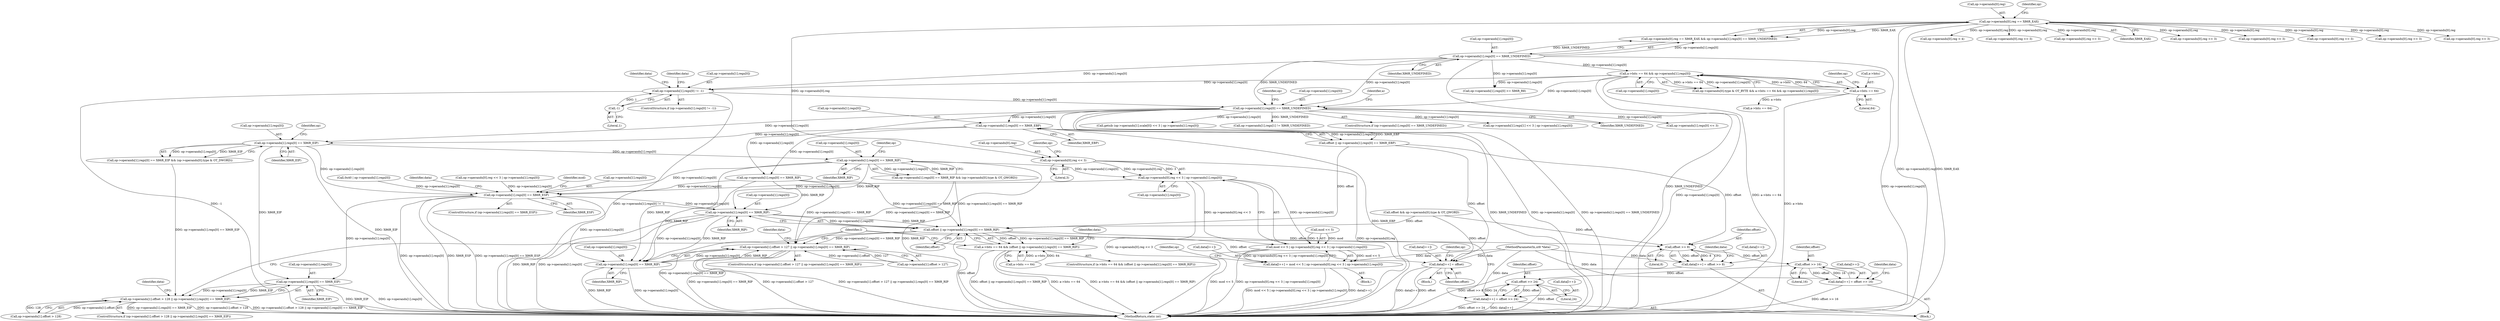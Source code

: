 digraph "0_radare2_f17bfd9f1da05f30f23a4dd05e9d2363e1406948@API" {
"1003043" [label="(Call,op->operands[0].reg << 3 | op->operands[1].regs[0])"];
"1003044" [label="(Call,op->operands[0].reg << 3)"];
"1002031" [label="(Call,op->operands[0].reg == X86R_EAX)"];
"1003005" [label="(Call,op->operands[1].regs[0] == X86R_RIP)"];
"1002975" [label="(Call,op->operands[1].regs[0] == X86R_EIP)"];
"1002833" [label="(Call,op->operands[1].regs[0] == X86R_EBP)"];
"1002537" [label="(Call,op->operands[1].regs[0] == X86R_UNDEFINED)"];
"1002172" [label="(Call,a->bits == 64 && op->operands[1].regs[0])"];
"1002173" [label="(Call,a->bits == 64)"];
"1002040" [label="(Call,op->operands[1].regs[0] == X86R_UNDEFINED)"];
"1002384" [label="(Call,op->operands[1].regs[0] != -1)"];
"1002394" [label="(Call,-1)"];
"1003039" [label="(Call,mod << 5 | op->operands[0].reg << 3 | op->operands[1].regs[0])"];
"1003034" [label="(Call,data[l++] = mod << 5 | op->operands[0].reg << 3 | op->operands[1].regs[0])"];
"1003063" [label="(Call,op->operands[1].regs[0] == X86R_ESP)"];
"1003103" [label="(Call,op->operands[1].regs[0] == X86R_EIP)"];
"1003093" [label="(Call,op->operands[1].offset > 128 || op->operands[1].regs[0] == X86R_EIP)"];
"1003149" [label="(Call,op->operands[1].regs[0] == X86R_RIP)"];
"1003147" [label="(Call,offset || op->operands[1].regs[0] == X86R_RIP)"];
"1003141" [label="(Call,a->bits == 64 && (offset || op->operands[1].regs[0] == X86R_RIP))"];
"1003161" [label="(Call,data[l++] = offset)"];
"1003168" [label="(Call,op->operands[1].offset > 127 || op->operands[1].regs[0] == X86R_RIP)"];
"1003195" [label="(Call,offset >> 8)"];
"1003190" [label="(Call,data[l++] = offset >> 8)"];
"1003203" [label="(Call,offset >> 16)"];
"1003198" [label="(Call,data[l++] = offset >> 16)"];
"1003211" [label="(Call,offset >> 24)"];
"1003206" [label="(Call,data[l++] = offset >> 24)"];
"1003178" [label="(Call,op->operands[1].regs[0] == X86R_RIP)"];
"1003052" [label="(Literal,3)"];
"1002041" [label="(Call,op->operands[1].regs[0])"];
"1003211" [label="(Call,offset >> 24)"];
"1002032" [label="(Call,op->operands[0].reg)"];
"1003150" [label="(Call,op->operands[1].regs[0])"];
"1003161" [label="(Call,data[l++] = offset)"];
"1003166" [label="(Identifier,offset)"];
"1002831" [label="(Call,offset || op->operands[1].regs[0] == X86R_EBP)"];
"1002045" [label="(Identifier,op)"];
"1002634" [label="(Identifier,op)"];
"1002405" [label="(Identifier,data)"];
"1002920" [label="(Call,op->operands[0].reg << 3 | op->operands[1].regs[0])"];
"1003207" [label="(Call,data[l++])"];
"1003045" [label="(Call,op->operands[0].reg)"];
"1003208" [label="(Identifier,data)"];
"1002354" [label="(Call,a->bits == 64)"];
"1002201" [label="(Call,op->operands[0].reg < 4)"];
"1003005" [label="(Call,op->operands[1].regs[0] == X86R_RIP)"];
"1003034" [label="(Call,data[l++] = mod << 5 | op->operands[0].reg << 3 | op->operands[1].regs[0])"];
"1003093" [label="(Call,op->operands[1].offset > 128 || op->operands[1].regs[0] == X86R_EIP)"];
"1003043" [label="(Call,op->operands[0].reg << 3 | op->operands[1].regs[0])"];
"1002714" [label="(Call,getsib (op->operands[1].scale[0]) << 3 | op->operands[1].regs[0])"];
"1003189" [label="(Block,)"];
"1002537" [label="(Call,op->operands[1].regs[0] == X86R_UNDEFINED)"];
"1003083" [label="(Identifier,mod)"];
"1002538" [label="(Call,op->operands[1].regs[0])"];
"1002178" [label="(Call,op->operands[1].regs[0])"];
"1002843" [label="(Identifier,X86R_EBP)"];
"1003199" [label="(Call,data[l++])"];
"1003033" [label="(Block,)"];
"1003068" [label="(Identifier,op)"];
"1002229" [label="(Call,op->operands[0].reg << 3)"];
"1003149" [label="(Call,op->operands[1].regs[0] == X86R_RIP)"];
"1003159" [label="(Identifier,X86R_RIP)"];
"1003216" [label="(MethodReturn,static int)"];
"1003160" [label="(Block,)"];
"1002774" [label="(Call,op->operands[1].regs[1] != X86R_UNDEFINED)"];
"1002383" [label="(ControlStructure,if (op->operands[1].regs[0] != -1))"];
"1002172" [label="(Call,a->bits == 64 && op->operands[1].regs[0])"];
"1002394" [label="(Call,-1)"];
"1002536" [label="(ControlStructure,if (op->operands[1].regs[0] == X86R_UNDEFINED))"];
"1003197" [label="(Literal,8)"];
"1003073" [label="(Identifier,X86R_ESP)"];
"1002882" [label="(Call,op->operands[1].regs[0] == X86R_RIP)"];
"1002807" [label="(Call,op->operands[1].regs[1] << 3 | op->operands[1].regs[0])"];
"1002040" [label="(Call,op->operands[1].regs[0] == X86R_UNDEFINED)"];
"1003167" [label="(ControlStructure,if (op->operands[1].offset > 127 || op->operands[1].regs[0] == X86R_RIP))"];
"1003168" [label="(Call,op->operands[1].offset > 127 || op->operands[1].regs[0] == X86R_RIP)"];
"1002182" [label="(Identifier,op)"];
"1002975" [label="(Call,op->operands[1].regs[0] == X86R_EIP)"];
"1003104" [label="(Call,op->operands[1].regs[0])"];
"1002547" [label="(Identifier,X86R_UNDEFINED)"];
"1003212" [label="(Identifier,offset)"];
"1003039" [label="(Call,mod << 5 | op->operands[0].reg << 3 | op->operands[1].regs[0])"];
"1003205" [label="(Literal,16)"];
"1003062" [label="(ControlStructure,if (op->operands[1].regs[0] == X86R_ESP))"];
"1003142" [label="(Call,a->bits == 64)"];
"1002385" [label="(Call,op->operands[1].regs[0])"];
"1003192" [label="(Identifier,data)"];
"1003020" [label="(Identifier,op)"];
"1003190" [label="(Call,data[l++] = offset >> 8)"];
"1003198" [label="(Call,data[l++] = offset >> 16)"];
"1002030" [label="(Call,op->operands[0].reg == X86R_EAX && op->operands[1].regs[0] == X86R_UNDEFINED)"];
"1003015" [label="(Identifier,X86R_RIP)"];
"1002990" [label="(Identifier,op)"];
"1000104" [label="(MethodParameterIn,ut8 *data)"];
"1002552" [label="(Identifier,a)"];
"1002562" [label="(Call,op->operands[0].reg << 3)"];
"1002031" [label="(Call,op->operands[0].reg == X86R_EAX)"];
"1002173" [label="(Call,a->bits == 64)"];
"1002039" [label="(Identifier,X86R_EAX)"];
"1003162" [label="(Call,data[l++])"];
"1002190" [label="(Call,op->operands[1].regs[0] >= X86R_R8)"];
"1003064" [label="(Call,op->operands[1].regs[0])"];
"1002946" [label="(Call,0x40 | op->operands[1].regs[0])"];
"1002834" [label="(Call,op->operands[1].regs[0])"];
"1002399" [label="(Identifier,data)"];
"1003103" [label="(Call,op->operands[1].regs[0] == X86R_EIP)"];
"1002974" [label="(Call,op->operands[1].regs[0] == X86R_EIP && (op->operands[0].type & OT_DWORD))"];
"1003203" [label="(Call,offset >> 16)"];
"1003147" [label="(Call,offset || op->operands[1].regs[0] == X86R_RIP)"];
"1003035" [label="(Call,data[l++])"];
"1003200" [label="(Identifier,data)"];
"1003141" [label="(Call,a->bits == 64 && (offset || op->operands[1].regs[0] == X86R_RIP))"];
"1003117" [label="(Identifier,data)"];
"1003179" [label="(Call,op->operands[1].regs[0])"];
"1002921" [label="(Call,op->operands[0].reg << 3)"];
"1002985" [label="(Identifier,X86R_EIP)"];
"1002174" [label="(Call,a->bits)"];
"1003188" [label="(Identifier,X86R_RIP)"];
"1002162" [label="(Call,op->operands[0].type & OT_BYTE && a->bits == 64 && op->operands[1].regs[0])"];
"1002050" [label="(Identifier,X86R_UNDEFINED)"];
"1003006" [label="(Call,op->operands[1].regs[0])"];
"1003178" [label="(Call,op->operands[1].regs[0] == X86R_RIP)"];
"1003057" [label="(Identifier,op)"];
"1003004" [label="(Call,op->operands[1].regs[0] == X86R_RIP && (op->operands[0].type & OT_QWORD))"];
"1002311" [label="(Call,op->operands[0].reg << 3)"];
"1002833" [label="(Call,op->operands[1].regs[0] == X86R_EBP)"];
"1002695" [label="(Call,op->operands[1].regs[0] << 3)"];
"1003053" [label="(Call,op->operands[1].regs[0])"];
"1003140" [label="(ControlStructure,if (a->bits == 64 && (offset || op->operands[1].regs[0] == X86R_RIP)))"];
"1003040" [label="(Call,mod << 5)"];
"1003215" [label="(Identifier,l)"];
"1002177" [label="(Literal,64)"];
"1003196" [label="(Identifier,offset)"];
"1003163" [label="(Identifier,data)"];
"1003206" [label="(Call,data[l++] = offset >> 24)"];
"1003213" [label="(Literal,24)"];
"1002395" [label="(Literal,1)"];
"1003204" [label="(Identifier,offset)"];
"1003044" [label="(Call,op->operands[0].reg << 3)"];
"1002586" [label="(Call,op->operands[0].reg << 3)"];
"1002976" [label="(Call,op->operands[1].regs[0])"];
"1003173" [label="(Identifier,op)"];
"1002869" [label="(Call,offset && op->operands[0].type & OT_QWORD)"];
"1003191" [label="(Call,data[l++])"];
"1003063" [label="(Call,op->operands[1].regs[0] == X86R_ESP)"];
"1002647" [label="(Call,op->operands[0].reg << 3)"];
"1003077" [label="(Identifier,data)"];
"1003113" [label="(Identifier,X86R_EIP)"];
"1003094" [label="(Call,op->operands[1].offset > 128)"];
"1002792" [label="(Call,op->operands[0].reg << 3)"];
"1003148" [label="(Identifier,offset)"];
"1003169" [label="(Call,op->operands[1].offset > 127)"];
"1002384" [label="(Call,op->operands[1].regs[0] != -1)"];
"1003092" [label="(ControlStructure,if (op->operands[1].offset > 128 || op->operands[1].regs[0] == X86R_EIP))"];
"1003195" [label="(Call,offset >> 8)"];
"1003043" -> "1003039"  [label="AST: "];
"1003043" -> "1003053"  [label="CFG: "];
"1003044" -> "1003043"  [label="AST: "];
"1003053" -> "1003043"  [label="AST: "];
"1003039" -> "1003043"  [label="CFG: "];
"1003043" -> "1003216"  [label="DDG: op->operands[0].reg << 3"];
"1003043" -> "1003039"  [label="DDG: op->operands[0].reg << 3"];
"1003043" -> "1003039"  [label="DDG: op->operands[1].regs[0]"];
"1003044" -> "1003043"  [label="DDG: op->operands[0].reg"];
"1003044" -> "1003043"  [label="DDG: 3"];
"1003005" -> "1003043"  [label="DDG: op->operands[1].regs[0]"];
"1003043" -> "1003063"  [label="DDG: op->operands[1].regs[0]"];
"1003044" -> "1003052"  [label="CFG: "];
"1003045" -> "1003044"  [label="AST: "];
"1003052" -> "1003044"  [label="AST: "];
"1003057" -> "1003044"  [label="CFG: "];
"1003044" -> "1003216"  [label="DDG: op->operands[0].reg"];
"1002031" -> "1003044"  [label="DDG: op->operands[0].reg"];
"1002031" -> "1002030"  [label="AST: "];
"1002031" -> "1002039"  [label="CFG: "];
"1002032" -> "1002031"  [label="AST: "];
"1002039" -> "1002031"  [label="AST: "];
"1002045" -> "1002031"  [label="CFG: "];
"1002030" -> "1002031"  [label="CFG: "];
"1002031" -> "1003216"  [label="DDG: op->operands[0].reg"];
"1002031" -> "1003216"  [label="DDG: X86R_EAX"];
"1002031" -> "1002030"  [label="DDG: op->operands[0].reg"];
"1002031" -> "1002030"  [label="DDG: X86R_EAX"];
"1002031" -> "1002201"  [label="DDG: op->operands[0].reg"];
"1002031" -> "1002229"  [label="DDG: op->operands[0].reg"];
"1002031" -> "1002311"  [label="DDG: op->operands[0].reg"];
"1002031" -> "1002562"  [label="DDG: op->operands[0].reg"];
"1002031" -> "1002586"  [label="DDG: op->operands[0].reg"];
"1002031" -> "1002647"  [label="DDG: op->operands[0].reg"];
"1002031" -> "1002792"  [label="DDG: op->operands[0].reg"];
"1002031" -> "1002921"  [label="DDG: op->operands[0].reg"];
"1003005" -> "1003004"  [label="AST: "];
"1003005" -> "1003015"  [label="CFG: "];
"1003006" -> "1003005"  [label="AST: "];
"1003015" -> "1003005"  [label="AST: "];
"1003020" -> "1003005"  [label="CFG: "];
"1003004" -> "1003005"  [label="CFG: "];
"1003005" -> "1003216"  [label="DDG: X86R_RIP"];
"1003005" -> "1003004"  [label="DDG: op->operands[1].regs[0]"];
"1003005" -> "1003004"  [label="DDG: X86R_RIP"];
"1002975" -> "1003005"  [label="DDG: op->operands[1].regs[0]"];
"1003005" -> "1003063"  [label="DDG: op->operands[1].regs[0]"];
"1003005" -> "1003149"  [label="DDG: X86R_RIP"];
"1003005" -> "1003178"  [label="DDG: X86R_RIP"];
"1002975" -> "1002974"  [label="AST: "];
"1002975" -> "1002985"  [label="CFG: "];
"1002976" -> "1002975"  [label="AST: "];
"1002985" -> "1002975"  [label="AST: "];
"1002990" -> "1002975"  [label="CFG: "];
"1002974" -> "1002975"  [label="CFG: "];
"1002975" -> "1003216"  [label="DDG: X86R_EIP"];
"1002975" -> "1002974"  [label="DDG: op->operands[1].regs[0]"];
"1002975" -> "1002974"  [label="DDG: X86R_EIP"];
"1002833" -> "1002975"  [label="DDG: op->operands[1].regs[0]"];
"1002537" -> "1002975"  [label="DDG: op->operands[1].regs[0]"];
"1002975" -> "1003063"  [label="DDG: op->operands[1].regs[0]"];
"1002975" -> "1003103"  [label="DDG: X86R_EIP"];
"1002833" -> "1002831"  [label="AST: "];
"1002833" -> "1002843"  [label="CFG: "];
"1002834" -> "1002833"  [label="AST: "];
"1002843" -> "1002833"  [label="AST: "];
"1002831" -> "1002833"  [label="CFG: "];
"1002833" -> "1003216"  [label="DDG: X86R_EBP"];
"1002833" -> "1002831"  [label="DDG: op->operands[1].regs[0]"];
"1002833" -> "1002831"  [label="DDG: X86R_EBP"];
"1002537" -> "1002833"  [label="DDG: op->operands[1].regs[0]"];
"1002833" -> "1002882"  [label="DDG: op->operands[1].regs[0]"];
"1002537" -> "1002536"  [label="AST: "];
"1002537" -> "1002547"  [label="CFG: "];
"1002538" -> "1002537"  [label="AST: "];
"1002547" -> "1002537"  [label="AST: "];
"1002552" -> "1002537"  [label="CFG: "];
"1002634" -> "1002537"  [label="CFG: "];
"1002537" -> "1003216"  [label="DDG: op->operands[1].regs[0] == X86R_UNDEFINED"];
"1002537" -> "1003216"  [label="DDG: X86R_UNDEFINED"];
"1002537" -> "1003216"  [label="DDG: op->operands[1].regs[0]"];
"1002172" -> "1002537"  [label="DDG: op->operands[1].regs[0]"];
"1002040" -> "1002537"  [label="DDG: op->operands[1].regs[0]"];
"1002040" -> "1002537"  [label="DDG: X86R_UNDEFINED"];
"1002384" -> "1002537"  [label="DDG: op->operands[1].regs[0]"];
"1002537" -> "1002695"  [label="DDG: op->operands[1].regs[0]"];
"1002537" -> "1002714"  [label="DDG: op->operands[1].regs[0]"];
"1002537" -> "1002774"  [label="DDG: X86R_UNDEFINED"];
"1002537" -> "1002807"  [label="DDG: op->operands[1].regs[0]"];
"1002537" -> "1002882"  [label="DDG: op->operands[1].regs[0]"];
"1002172" -> "1002162"  [label="AST: "];
"1002172" -> "1002173"  [label="CFG: "];
"1002172" -> "1002178"  [label="CFG: "];
"1002173" -> "1002172"  [label="AST: "];
"1002178" -> "1002172"  [label="AST: "];
"1002162" -> "1002172"  [label="CFG: "];
"1002172" -> "1003216"  [label="DDG: op->operands[1].regs[0]"];
"1002172" -> "1003216"  [label="DDG: a->bits == 64"];
"1002172" -> "1002162"  [label="DDG: a->bits == 64"];
"1002172" -> "1002162"  [label="DDG: op->operands[1].regs[0]"];
"1002173" -> "1002172"  [label="DDG: a->bits"];
"1002173" -> "1002172"  [label="DDG: 64"];
"1002040" -> "1002172"  [label="DDG: op->operands[1].regs[0]"];
"1002172" -> "1002190"  [label="DDG: op->operands[1].regs[0]"];
"1002172" -> "1002384"  [label="DDG: op->operands[1].regs[0]"];
"1002173" -> "1002177"  [label="CFG: "];
"1002174" -> "1002173"  [label="AST: "];
"1002177" -> "1002173"  [label="AST: "];
"1002182" -> "1002173"  [label="CFG: "];
"1002173" -> "1003216"  [label="DDG: a->bits"];
"1002173" -> "1002354"  [label="DDG: a->bits"];
"1002040" -> "1002030"  [label="AST: "];
"1002040" -> "1002050"  [label="CFG: "];
"1002041" -> "1002040"  [label="AST: "];
"1002050" -> "1002040"  [label="AST: "];
"1002030" -> "1002040"  [label="CFG: "];
"1002040" -> "1003216"  [label="DDG: op->operands[1].regs[0]"];
"1002040" -> "1003216"  [label="DDG: X86R_UNDEFINED"];
"1002040" -> "1002030"  [label="DDG: op->operands[1].regs[0]"];
"1002040" -> "1002030"  [label="DDG: X86R_UNDEFINED"];
"1002040" -> "1002190"  [label="DDG: op->operands[1].regs[0]"];
"1002040" -> "1002384"  [label="DDG: op->operands[1].regs[0]"];
"1002384" -> "1002383"  [label="AST: "];
"1002384" -> "1002394"  [label="CFG: "];
"1002385" -> "1002384"  [label="AST: "];
"1002394" -> "1002384"  [label="AST: "];
"1002399" -> "1002384"  [label="CFG: "];
"1002405" -> "1002384"  [label="CFG: "];
"1002384" -> "1003216"  [label="DDG: -1"];
"1002384" -> "1003216"  [label="DDG: op->operands[1].regs[0] != -1"];
"1002394" -> "1002384"  [label="DDG: 1"];
"1002394" -> "1002395"  [label="CFG: "];
"1002395" -> "1002394"  [label="AST: "];
"1003039" -> "1003034"  [label="AST: "];
"1003040" -> "1003039"  [label="AST: "];
"1003034" -> "1003039"  [label="CFG: "];
"1003039" -> "1003216"  [label="DDG: mod << 5"];
"1003039" -> "1003216"  [label="DDG: op->operands[0].reg << 3 | op->operands[1].regs[0]"];
"1003039" -> "1003034"  [label="DDG: mod << 5"];
"1003039" -> "1003034"  [label="DDG: op->operands[0].reg << 3 | op->operands[1].regs[0]"];
"1003040" -> "1003039"  [label="DDG: mod"];
"1003040" -> "1003039"  [label="DDG: 5"];
"1003034" -> "1003033"  [label="AST: "];
"1003035" -> "1003034"  [label="AST: "];
"1003068" -> "1003034"  [label="CFG: "];
"1003034" -> "1003216"  [label="DDG: mod << 5 | op->operands[0].reg << 3 | op->operands[1].regs[0]"];
"1003034" -> "1003216"  [label="DDG: data[l++]"];
"1000104" -> "1003034"  [label="DDG: data"];
"1003063" -> "1003062"  [label="AST: "];
"1003063" -> "1003073"  [label="CFG: "];
"1003064" -> "1003063"  [label="AST: "];
"1003073" -> "1003063"  [label="AST: "];
"1003077" -> "1003063"  [label="CFG: "];
"1003083" -> "1003063"  [label="CFG: "];
"1003063" -> "1003216"  [label="DDG: op->operands[1].regs[0]"];
"1003063" -> "1003216"  [label="DDG: X86R_ESP"];
"1003063" -> "1003216"  [label="DDG: op->operands[1].regs[0] == X86R_ESP"];
"1002920" -> "1003063"  [label="DDG: op->operands[1].regs[0]"];
"1002946" -> "1003063"  [label="DDG: op->operands[1].regs[0]"];
"1002882" -> "1003063"  [label="DDG: op->operands[1].regs[0]"];
"1003063" -> "1003103"  [label="DDG: op->operands[1].regs[0]"];
"1003063" -> "1003149"  [label="DDG: op->operands[1].regs[0]"];
"1003063" -> "1003178"  [label="DDG: op->operands[1].regs[0]"];
"1003103" -> "1003093"  [label="AST: "];
"1003103" -> "1003113"  [label="CFG: "];
"1003104" -> "1003103"  [label="AST: "];
"1003113" -> "1003103"  [label="AST: "];
"1003093" -> "1003103"  [label="CFG: "];
"1003103" -> "1003216"  [label="DDG: op->operands[1].regs[0]"];
"1003103" -> "1003216"  [label="DDG: X86R_EIP"];
"1003103" -> "1003093"  [label="DDG: op->operands[1].regs[0]"];
"1003103" -> "1003093"  [label="DDG: X86R_EIP"];
"1003093" -> "1003092"  [label="AST: "];
"1003093" -> "1003094"  [label="CFG: "];
"1003094" -> "1003093"  [label="AST: "];
"1003117" -> "1003093"  [label="CFG: "];
"1003215" -> "1003093"  [label="CFG: "];
"1003093" -> "1003216"  [label="DDG: op->operands[1].offset > 128"];
"1003093" -> "1003216"  [label="DDG: op->operands[1].offset > 128 || op->operands[1].regs[0] == X86R_EIP"];
"1003093" -> "1003216"  [label="DDG: op->operands[1].regs[0] == X86R_EIP"];
"1003094" -> "1003093"  [label="DDG: op->operands[1].offset"];
"1003094" -> "1003093"  [label="DDG: 128"];
"1002974" -> "1003093"  [label="DDG: op->operands[1].regs[0] == X86R_EIP"];
"1003149" -> "1003147"  [label="AST: "];
"1003149" -> "1003159"  [label="CFG: "];
"1003150" -> "1003149"  [label="AST: "];
"1003159" -> "1003149"  [label="AST: "];
"1003147" -> "1003149"  [label="CFG: "];
"1003149" -> "1003216"  [label="DDG: op->operands[1].regs[0]"];
"1003149" -> "1003216"  [label="DDG: X86R_RIP"];
"1003149" -> "1003147"  [label="DDG: op->operands[1].regs[0]"];
"1003149" -> "1003147"  [label="DDG: X86R_RIP"];
"1002882" -> "1003149"  [label="DDG: X86R_RIP"];
"1003149" -> "1003178"  [label="DDG: op->operands[1].regs[0]"];
"1003149" -> "1003178"  [label="DDG: X86R_RIP"];
"1003147" -> "1003141"  [label="AST: "];
"1003147" -> "1003148"  [label="CFG: "];
"1003148" -> "1003147"  [label="AST: "];
"1003141" -> "1003147"  [label="CFG: "];
"1003147" -> "1003216"  [label="DDG: op->operands[1].regs[0] == X86R_RIP"];
"1003147" -> "1003216"  [label="DDG: offset"];
"1003147" -> "1003141"  [label="DDG: offset"];
"1003147" -> "1003141"  [label="DDG: op->operands[1].regs[0] == X86R_RIP"];
"1002831" -> "1003147"  [label="DDG: offset"];
"1002869" -> "1003147"  [label="DDG: offset"];
"1002882" -> "1003147"  [label="DDG: op->operands[1].regs[0] == X86R_RIP"];
"1003004" -> "1003147"  [label="DDG: op->operands[1].regs[0] == X86R_RIP"];
"1003147" -> "1003161"  [label="DDG: offset"];
"1003147" -> "1003168"  [label="DDG: op->operands[1].regs[0] == X86R_RIP"];
"1003147" -> "1003195"  [label="DDG: offset"];
"1003141" -> "1003140"  [label="AST: "];
"1003141" -> "1003142"  [label="CFG: "];
"1003142" -> "1003141"  [label="AST: "];
"1003163" -> "1003141"  [label="CFG: "];
"1003215" -> "1003141"  [label="CFG: "];
"1003141" -> "1003216"  [label="DDG: a->bits == 64 && (offset || op->operands[1].regs[0] == X86R_RIP)"];
"1003141" -> "1003216"  [label="DDG: offset || op->operands[1].regs[0] == X86R_RIP"];
"1003141" -> "1003216"  [label="DDG: a->bits == 64"];
"1003142" -> "1003141"  [label="DDG: a->bits"];
"1003142" -> "1003141"  [label="DDG: 64"];
"1003161" -> "1003160"  [label="AST: "];
"1003161" -> "1003166"  [label="CFG: "];
"1003162" -> "1003161"  [label="AST: "];
"1003166" -> "1003161"  [label="AST: "];
"1003173" -> "1003161"  [label="CFG: "];
"1003161" -> "1003216"  [label="DDG: data[l++]"];
"1003161" -> "1003216"  [label="DDG: offset"];
"1002831" -> "1003161"  [label="DDG: offset"];
"1002869" -> "1003161"  [label="DDG: offset"];
"1000104" -> "1003161"  [label="DDG: data"];
"1003168" -> "1003167"  [label="AST: "];
"1003168" -> "1003169"  [label="CFG: "];
"1003168" -> "1003178"  [label="CFG: "];
"1003169" -> "1003168"  [label="AST: "];
"1003178" -> "1003168"  [label="AST: "];
"1003192" -> "1003168"  [label="CFG: "];
"1003215" -> "1003168"  [label="CFG: "];
"1003168" -> "1003216"  [label="DDG: op->operands[1].offset > 127"];
"1003168" -> "1003216"  [label="DDG: op->operands[1].offset > 127 || op->operands[1].regs[0] == X86R_RIP"];
"1003168" -> "1003216"  [label="DDG: op->operands[1].regs[0] == X86R_RIP"];
"1003169" -> "1003168"  [label="DDG: op->operands[1].offset"];
"1003169" -> "1003168"  [label="DDG: 127"];
"1002882" -> "1003168"  [label="DDG: op->operands[1].regs[0] == X86R_RIP"];
"1003004" -> "1003168"  [label="DDG: op->operands[1].regs[0] == X86R_RIP"];
"1003178" -> "1003168"  [label="DDG: op->operands[1].regs[0]"];
"1003178" -> "1003168"  [label="DDG: X86R_RIP"];
"1003195" -> "1003190"  [label="AST: "];
"1003195" -> "1003197"  [label="CFG: "];
"1003196" -> "1003195"  [label="AST: "];
"1003197" -> "1003195"  [label="AST: "];
"1003190" -> "1003195"  [label="CFG: "];
"1003195" -> "1003190"  [label="DDG: offset"];
"1003195" -> "1003190"  [label="DDG: 8"];
"1002831" -> "1003195"  [label="DDG: offset"];
"1002869" -> "1003195"  [label="DDG: offset"];
"1003195" -> "1003203"  [label="DDG: offset"];
"1003190" -> "1003189"  [label="AST: "];
"1003191" -> "1003190"  [label="AST: "];
"1003200" -> "1003190"  [label="CFG: "];
"1003190" -> "1003216"  [label="DDG: offset >> 8"];
"1000104" -> "1003190"  [label="DDG: data"];
"1003203" -> "1003198"  [label="AST: "];
"1003203" -> "1003205"  [label="CFG: "];
"1003204" -> "1003203"  [label="AST: "];
"1003205" -> "1003203"  [label="AST: "];
"1003198" -> "1003203"  [label="CFG: "];
"1003203" -> "1003198"  [label="DDG: offset"];
"1003203" -> "1003198"  [label="DDG: 16"];
"1003203" -> "1003211"  [label="DDG: offset"];
"1003198" -> "1003189"  [label="AST: "];
"1003199" -> "1003198"  [label="AST: "];
"1003208" -> "1003198"  [label="CFG: "];
"1003198" -> "1003216"  [label="DDG: offset >> 16"];
"1000104" -> "1003198"  [label="DDG: data"];
"1003211" -> "1003206"  [label="AST: "];
"1003211" -> "1003213"  [label="CFG: "];
"1003212" -> "1003211"  [label="AST: "];
"1003213" -> "1003211"  [label="AST: "];
"1003206" -> "1003211"  [label="CFG: "];
"1003211" -> "1003216"  [label="DDG: offset"];
"1003211" -> "1003206"  [label="DDG: offset"];
"1003211" -> "1003206"  [label="DDG: 24"];
"1003206" -> "1003189"  [label="AST: "];
"1003207" -> "1003206"  [label="AST: "];
"1003215" -> "1003206"  [label="CFG: "];
"1003206" -> "1003216"  [label="DDG: data[l++]"];
"1003206" -> "1003216"  [label="DDG: offset >> 24"];
"1000104" -> "1003206"  [label="DDG: data"];
"1003178" -> "1003188"  [label="CFG: "];
"1003179" -> "1003178"  [label="AST: "];
"1003188" -> "1003178"  [label="AST: "];
"1003178" -> "1003216"  [label="DDG: X86R_RIP"];
"1003178" -> "1003216"  [label="DDG: op->operands[1].regs[0]"];
"1002882" -> "1003178"  [label="DDG: X86R_RIP"];
}

